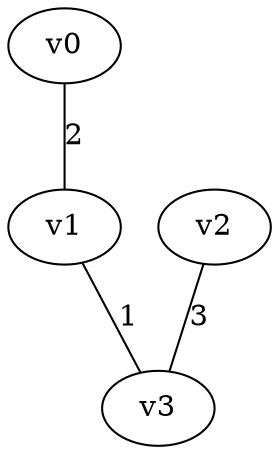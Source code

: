 // MST_P produced by graphlab
graph gn4_mst_p {
v0 -- v1 [label = "2"];
v2 -- v3 [label = "3"];
v1 -- v3 [label = "1"];
}
// vertices = 4
// edges = 3
// total_weight = 6
// runtime = 0.1 sec
// memory = 1.0 MB